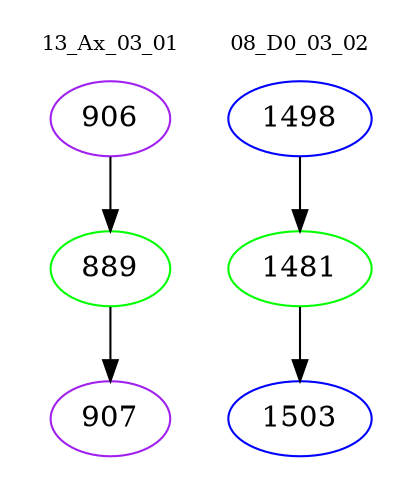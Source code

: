 digraph{
subgraph cluster_0 {
color = white
label = "13_Ax_03_01";
fontsize=10;
T0_906 [label="906", color="purple"]
T0_906 -> T0_889 [color="black"]
T0_889 [label="889", color="green"]
T0_889 -> T0_907 [color="black"]
T0_907 [label="907", color="purple"]
}
subgraph cluster_1 {
color = white
label = "08_D0_03_02";
fontsize=10;
T1_1498 [label="1498", color="blue"]
T1_1498 -> T1_1481 [color="black"]
T1_1481 [label="1481", color="green"]
T1_1481 -> T1_1503 [color="black"]
T1_1503 [label="1503", color="blue"]
}
}
